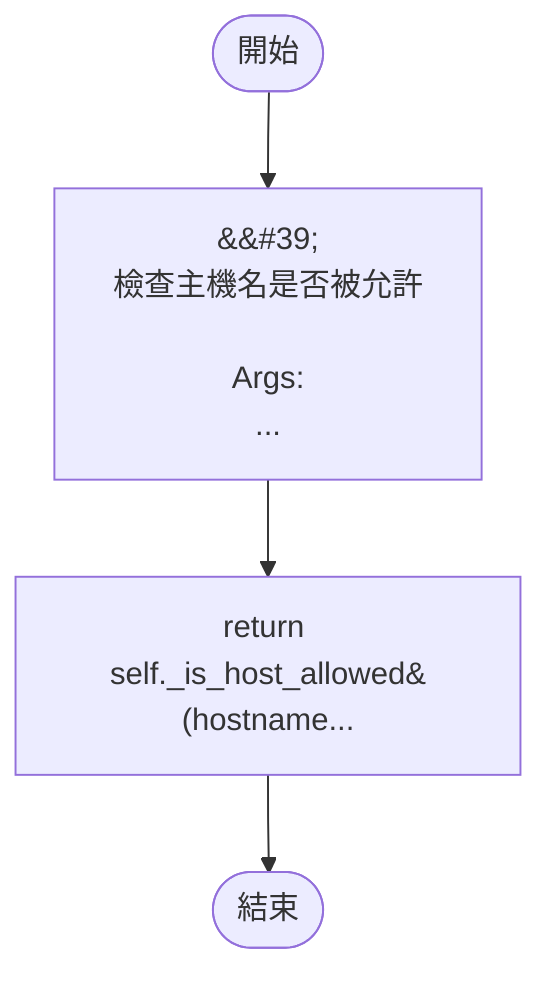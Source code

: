 flowchart TB
    n1([開始])
    n2([結束])
    n3[&amp;&#35;39;\n        檢查主機名是否被允許\n\n        Args:\n     ...]
    n4[return self._is_host_allowed&#40;hostname...]
    n1 --> n3
    n3 --> n4
    n4 --> n2